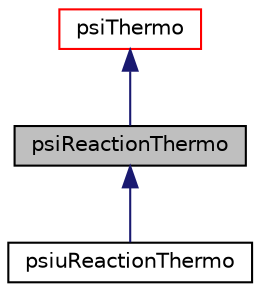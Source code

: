 digraph "psiReactionThermo"
{
  bgcolor="transparent";
  edge [fontname="Helvetica",fontsize="10",labelfontname="Helvetica",labelfontsize="10"];
  node [fontname="Helvetica",fontsize="10",shape=record];
  Node1 [label="psiReactionThermo",height=0.2,width=0.4,color="black", fillcolor="grey75", style="filled", fontcolor="black"];
  Node2 -> Node1 [dir="back",color="midnightblue",fontsize="10",style="solid",fontname="Helvetica"];
  Node2 [label="psiThermo",height=0.2,width=0.4,color="red",URL="$a02064.html",tooltip="Basic thermodynamic properties based on compressibility. "];
  Node1 -> Node3 [dir="back",color="midnightblue",fontsize="10",style="solid",fontname="Helvetica"];
  Node3 [label="psiuReactionThermo",height=0.2,width=0.4,color="black",URL="$a02067.html",tooltip="Foam::psiuReactionThermo. "];
}
